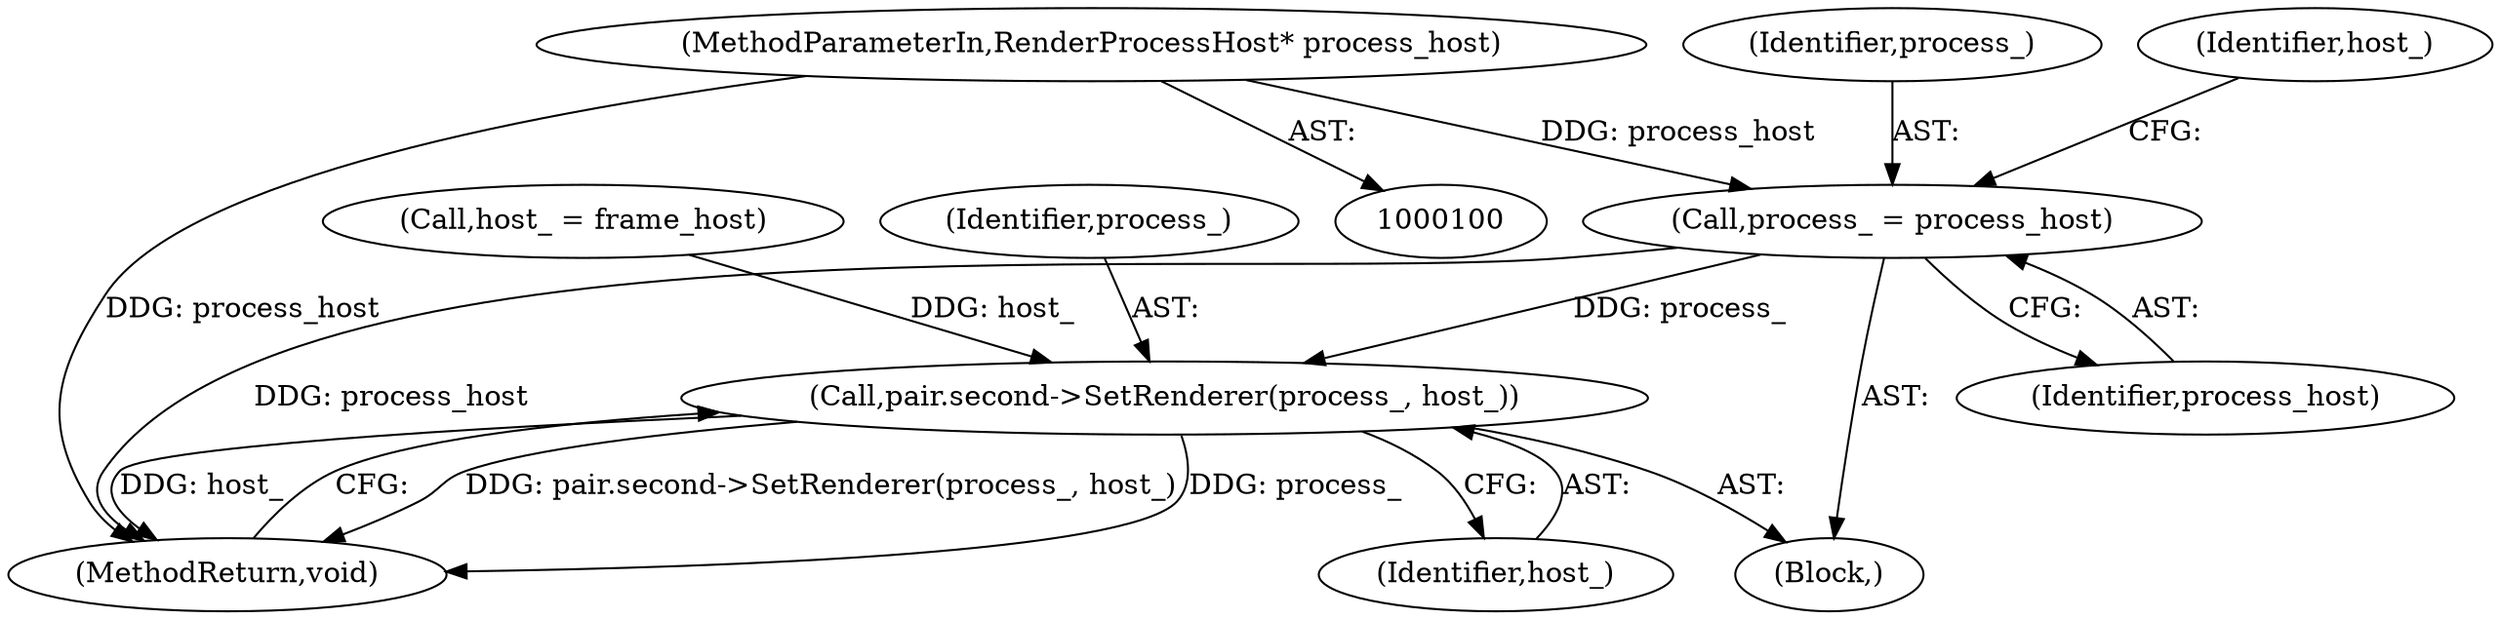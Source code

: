 digraph "1_Chrome_3c8e4852477d5b1e2da877808c998dc57db9460f_2@pointer" {
"1000101" [label="(MethodParameterIn,RenderProcessHost* process_host)"];
"1000104" [label="(Call,process_ = process_host)"];
"1000111" [label="(Call,pair.second->SetRenderer(process_, host_))"];
"1000108" [label="(Identifier,host_)"];
"1000104" [label="(Call,process_ = process_host)"];
"1000111" [label="(Call,pair.second->SetRenderer(process_, host_))"];
"1000114" [label="(MethodReturn,void)"];
"1000113" [label="(Identifier,host_)"];
"1000106" [label="(Identifier,process_host)"];
"1000107" [label="(Call,host_ = frame_host)"];
"1000101" [label="(MethodParameterIn,RenderProcessHost* process_host)"];
"1000105" [label="(Identifier,process_)"];
"1000112" [label="(Identifier,process_)"];
"1000103" [label="(Block,)"];
"1000101" -> "1000100"  [label="AST: "];
"1000101" -> "1000114"  [label="DDG: process_host"];
"1000101" -> "1000104"  [label="DDG: process_host"];
"1000104" -> "1000103"  [label="AST: "];
"1000104" -> "1000106"  [label="CFG: "];
"1000105" -> "1000104"  [label="AST: "];
"1000106" -> "1000104"  [label="AST: "];
"1000108" -> "1000104"  [label="CFG: "];
"1000104" -> "1000114"  [label="DDG: process_host"];
"1000104" -> "1000111"  [label="DDG: process_"];
"1000111" -> "1000103"  [label="AST: "];
"1000111" -> "1000113"  [label="CFG: "];
"1000112" -> "1000111"  [label="AST: "];
"1000113" -> "1000111"  [label="AST: "];
"1000114" -> "1000111"  [label="CFG: "];
"1000111" -> "1000114"  [label="DDG: pair.second->SetRenderer(process_, host_)"];
"1000111" -> "1000114"  [label="DDG: process_"];
"1000111" -> "1000114"  [label="DDG: host_"];
"1000107" -> "1000111"  [label="DDG: host_"];
}

